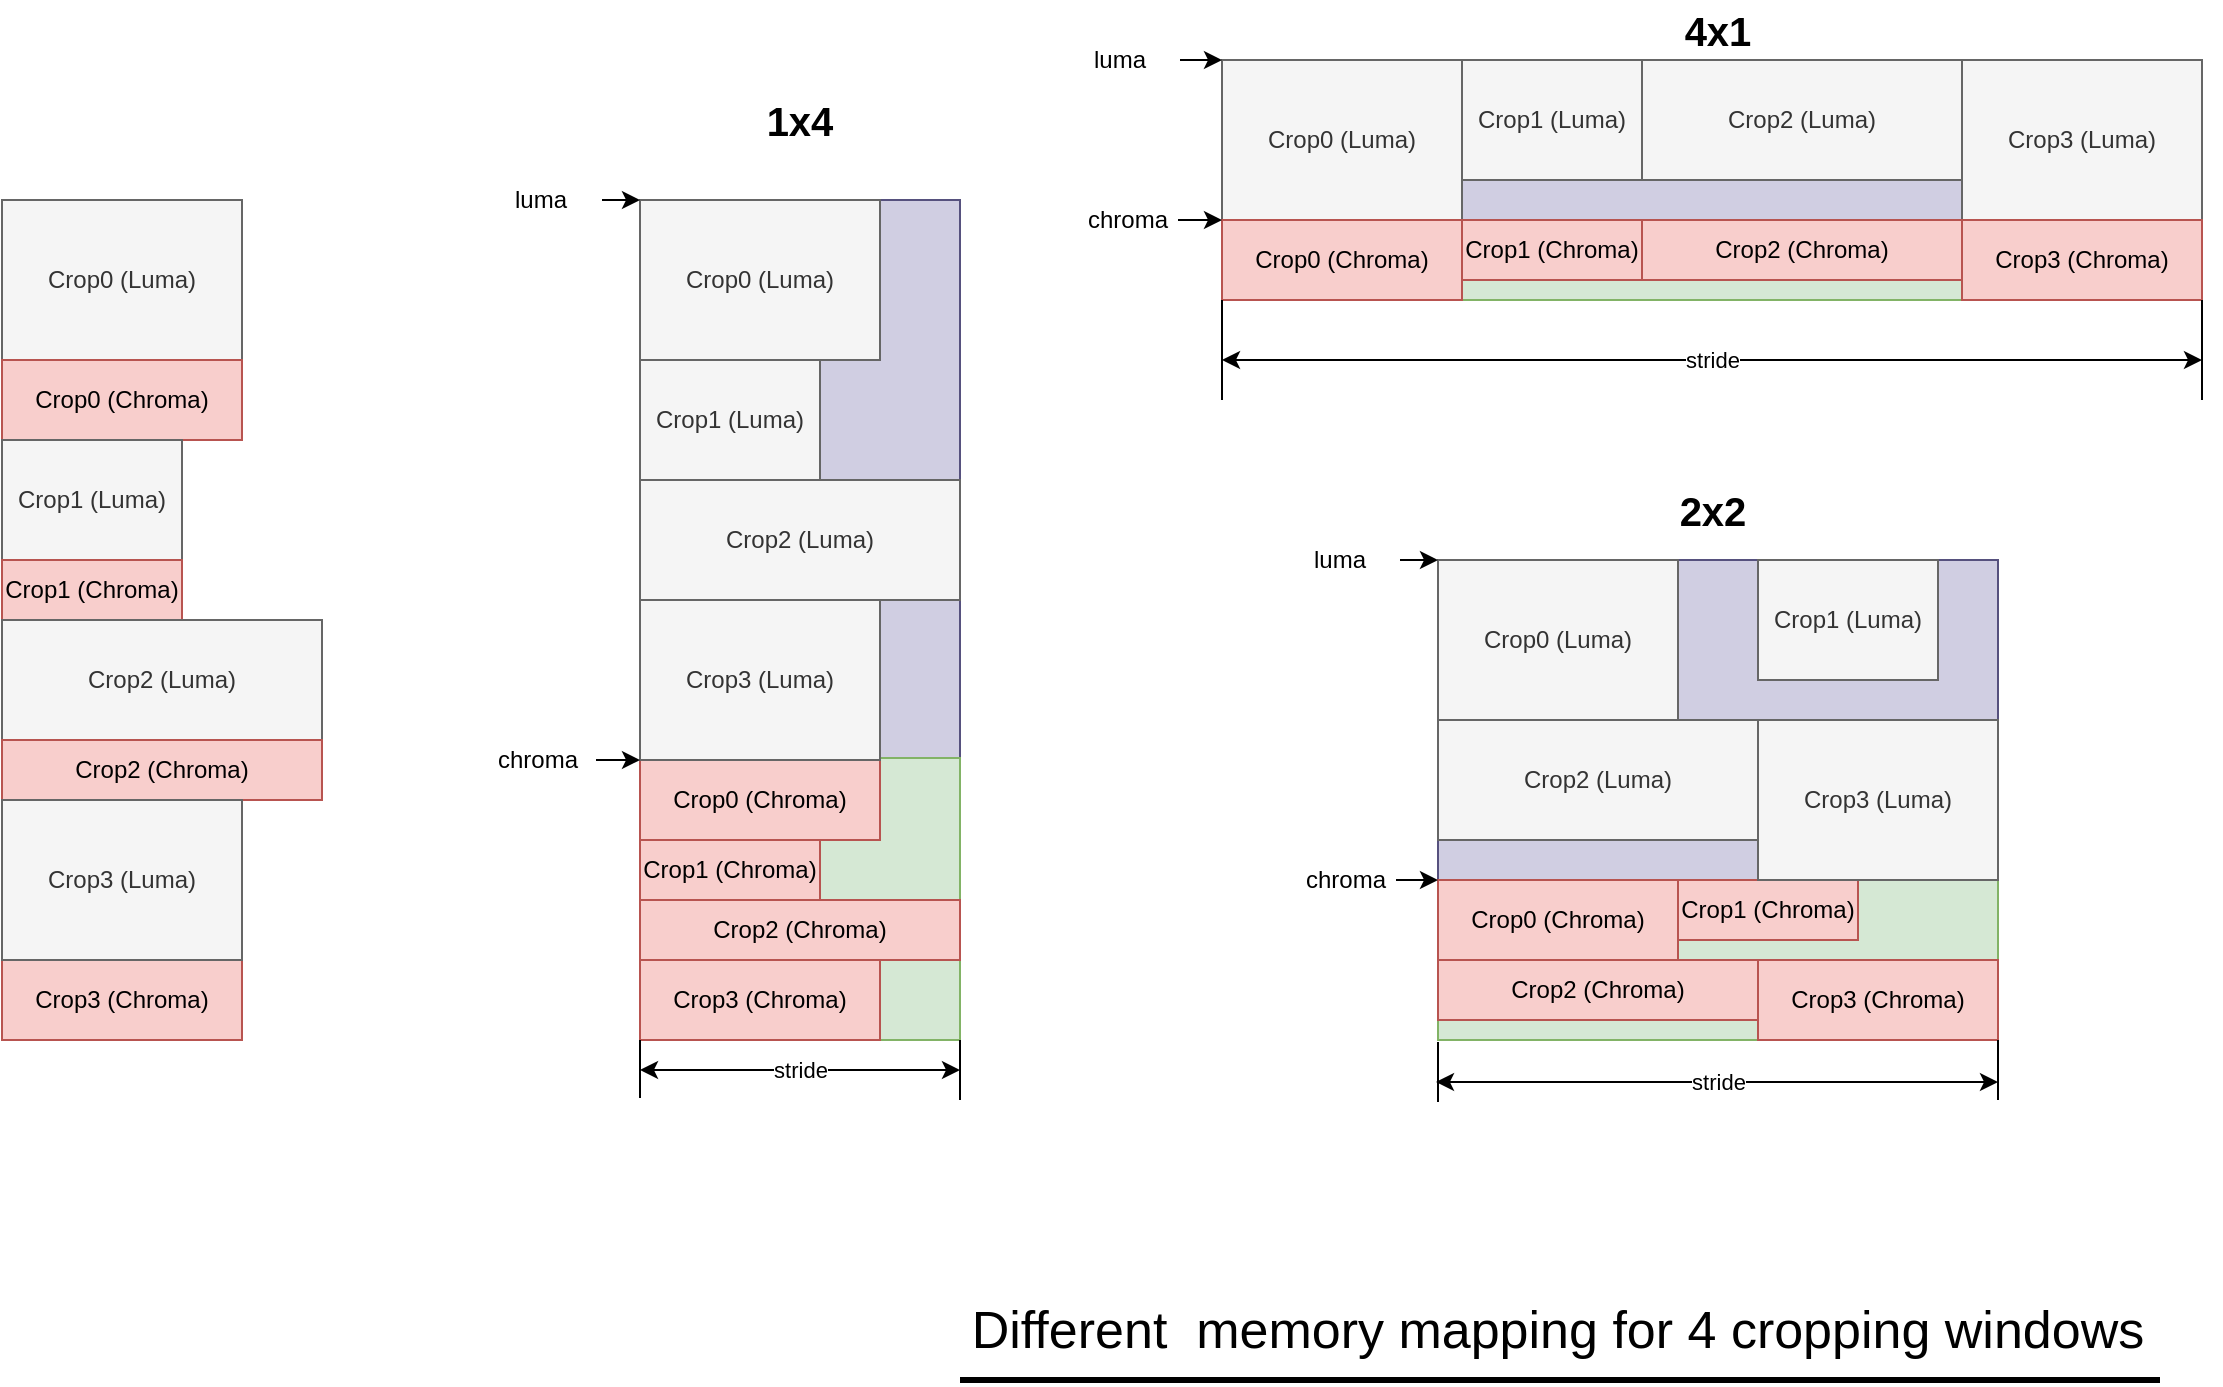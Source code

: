 <mxfile version="24.0.5" type="github">
  <diagram name="第 1 页" id="e06zxtoDePFfVoafhIhc">
    <mxGraphModel dx="1372" dy="804" grid="1" gridSize="10" guides="1" tooltips="1" connect="1" arrows="1" fold="1" page="1" pageScale="1" pageWidth="1169" pageHeight="827" math="0" shadow="0">
      <root>
        <mxCell id="0" />
        <mxCell id="1" parent="0" />
        <mxCell id="ddAnMAxzjbzA6ivAqLM2-74" value="" style="rounded=0;whiteSpace=wrap;html=1;fillColor=#d0cee2;strokeColor=#56517e;" vertex="1" parent="1">
          <mxGeometry x="360" y="140" width="160" height="280" as="geometry" />
        </mxCell>
        <mxCell id="ddAnMAxzjbzA6ivAqLM2-73" value="" style="rounded=0;whiteSpace=wrap;html=1;fillColor=#d5e8d4;strokeColor=#82b366;" vertex="1" parent="1">
          <mxGeometry x="360" y="419" width="160" height="141" as="geometry" />
        </mxCell>
        <mxCell id="ddAnMAxzjbzA6ivAqLM2-72" value="" style="rounded=0;whiteSpace=wrap;html=1;fillColor=#d5e8d4;strokeColor=#82b366;" vertex="1" parent="1">
          <mxGeometry x="651" y="149" width="490" height="41" as="geometry" />
        </mxCell>
        <mxCell id="ddAnMAxzjbzA6ivAqLM2-71" value="" style="rounded=0;whiteSpace=wrap;html=1;fillColor=#d0cee2;strokeColor=#56517e;" vertex="1" parent="1">
          <mxGeometry x="651" y="70" width="490" height="80" as="geometry" />
        </mxCell>
        <mxCell id="ddAnMAxzjbzA6ivAqLM2-20" value="" style="rounded=0;whiteSpace=wrap;html=1;fillColor=#d5e8d4;strokeColor=#82b366;" vertex="1" parent="1">
          <mxGeometry x="759" y="480" width="280" height="80" as="geometry" />
        </mxCell>
        <mxCell id="ddAnMAxzjbzA6ivAqLM2-19" value="" style="rounded=0;whiteSpace=wrap;html=1;fillColor=#d0cee2;strokeColor=#56517e;" vertex="1" parent="1">
          <mxGeometry x="759" y="320" width="280" height="160" as="geometry" />
        </mxCell>
        <mxCell id="ddAnMAxzjbzA6ivAqLM2-1" value="Crop0 (Luma)" style="rounded=0;whiteSpace=wrap;html=1;fillColor=#f5f5f5;fontColor=#333333;strokeColor=#666666;" vertex="1" parent="1">
          <mxGeometry x="41" y="140" width="120" height="80" as="geometry" />
        </mxCell>
        <mxCell id="ddAnMAxzjbzA6ivAqLM2-2" value="Crop0 (Chroma)" style="rounded=0;whiteSpace=wrap;html=1;fillColor=#f8cecc;strokeColor=#b85450;" vertex="1" parent="1">
          <mxGeometry x="41" y="220" width="120" height="40" as="geometry" />
        </mxCell>
        <mxCell id="ddAnMAxzjbzA6ivAqLM2-3" value="Crop1 (Luma)" style="rounded=0;whiteSpace=wrap;html=1;fillColor=#f5f5f5;fontColor=#333333;strokeColor=#666666;" vertex="1" parent="1">
          <mxGeometry x="41" y="260" width="90" height="60" as="geometry" />
        </mxCell>
        <mxCell id="ddAnMAxzjbzA6ivAqLM2-4" value="Crop1 (Chroma)" style="rounded=0;whiteSpace=wrap;html=1;fillColor=#f8cecc;strokeColor=#b85450;" vertex="1" parent="1">
          <mxGeometry x="41" y="320" width="90" height="30" as="geometry" />
        </mxCell>
        <mxCell id="ddAnMAxzjbzA6ivAqLM2-5" value="Crop2 (Luma)" style="rounded=0;whiteSpace=wrap;html=1;fillColor=#f5f5f5;fontColor=#333333;strokeColor=#666666;" vertex="1" parent="1">
          <mxGeometry x="41" y="350" width="160" height="60" as="geometry" />
        </mxCell>
        <mxCell id="ddAnMAxzjbzA6ivAqLM2-6" value="Crop2 (Chroma)" style="rounded=0;whiteSpace=wrap;html=1;fillColor=#f8cecc;strokeColor=#b85450;" vertex="1" parent="1">
          <mxGeometry x="41" y="410" width="160" height="30" as="geometry" />
        </mxCell>
        <mxCell id="ddAnMAxzjbzA6ivAqLM2-8" value="Crop3 (Chroma)" style="rounded=0;whiteSpace=wrap;html=1;fillColor=#f8cecc;strokeColor=#b85450;" vertex="1" parent="1">
          <mxGeometry x="41" y="520" width="120" height="40" as="geometry" />
        </mxCell>
        <mxCell id="ddAnMAxzjbzA6ivAqLM2-11" value="Crop1 (Luma)" style="rounded=0;whiteSpace=wrap;html=1;fillColor=#f5f5f5;fontColor=#333333;strokeColor=#666666;" vertex="1" parent="1">
          <mxGeometry x="919" y="320" width="90" height="60" as="geometry" />
        </mxCell>
        <mxCell id="ddAnMAxzjbzA6ivAqLM2-12" value="Crop1 (Chroma)" style="rounded=0;whiteSpace=wrap;html=1;fillColor=#f8cecc;strokeColor=#b85450;" vertex="1" parent="1">
          <mxGeometry x="879" y="480" width="90" height="30" as="geometry" />
        </mxCell>
        <mxCell id="ddAnMAxzjbzA6ivAqLM2-13" value="Crop2 (Luma)" style="rounded=0;whiteSpace=wrap;html=1;fillColor=#f5f5f5;fontColor=#333333;strokeColor=#666666;" vertex="1" parent="1">
          <mxGeometry x="759" y="400" width="160" height="60" as="geometry" />
        </mxCell>
        <mxCell id="ddAnMAxzjbzA6ivAqLM2-14" value="Crop2 (Chroma)" style="rounded=0;whiteSpace=wrap;html=1;fillColor=#f8cecc;strokeColor=#b85450;" vertex="1" parent="1">
          <mxGeometry x="759" y="520" width="160" height="30" as="geometry" />
        </mxCell>
        <mxCell id="ddAnMAxzjbzA6ivAqLM2-15" value="Crop3 (Luma)" style="rounded=0;whiteSpace=wrap;html=1;fillColor=#f5f5f5;fontColor=#333333;strokeColor=#666666;" vertex="1" parent="1">
          <mxGeometry x="919" y="400" width="120" height="80" as="geometry" />
        </mxCell>
        <mxCell id="ddAnMAxzjbzA6ivAqLM2-16" value="Crop3 (Chroma)" style="rounded=0;whiteSpace=wrap;html=1;fillColor=#f8cecc;strokeColor=#b85450;" vertex="1" parent="1">
          <mxGeometry x="919" y="520" width="120" height="40" as="geometry" />
        </mxCell>
        <mxCell id="ddAnMAxzjbzA6ivAqLM2-17" value="Crop0 (Luma)" style="rounded=0;whiteSpace=wrap;html=1;fillColor=#f5f5f5;fontColor=#333333;strokeColor=#666666;" vertex="1" parent="1">
          <mxGeometry x="759" y="320" width="120" height="80" as="geometry" />
        </mxCell>
        <mxCell id="ddAnMAxzjbzA6ivAqLM2-18" value="Crop0 (Chroma)" style="rounded=0;whiteSpace=wrap;html=1;fillColor=#f8cecc;strokeColor=#b85450;" vertex="1" parent="1">
          <mxGeometry x="759" y="480" width="120" height="40" as="geometry" />
        </mxCell>
        <mxCell id="ddAnMAxzjbzA6ivAqLM2-21" value="" style="curved=1;endArrow=classic;html=1;rounded=0;exitX=1;exitY=0.5;exitDx=0;exitDy=0;" edge="1" parent="1" source="ddAnMAxzjbzA6ivAqLM2-22">
          <mxGeometry width="50" height="50" relative="1" as="geometry">
            <mxPoint x="679" y="320" as="sourcePoint" />
            <mxPoint x="759" y="320" as="targetPoint" />
            <Array as="points" />
          </mxGeometry>
        </mxCell>
        <mxCell id="ddAnMAxzjbzA6ivAqLM2-22" value="luma" style="text;html=1;align=center;verticalAlign=middle;whiteSpace=wrap;rounded=0;" vertex="1" parent="1">
          <mxGeometry x="680" y="305" width="60" height="30" as="geometry" />
        </mxCell>
        <mxCell id="ddAnMAxzjbzA6ivAqLM2-24" value="" style="curved=1;endArrow=classic;html=1;rounded=0;exitX=1;exitY=0.5;exitDx=0;exitDy=0;entryX=0;entryY=0;entryDx=0;entryDy=0;" edge="1" parent="1" source="ddAnMAxzjbzA6ivAqLM2-25" target="ddAnMAxzjbzA6ivAqLM2-18">
          <mxGeometry width="50" height="50" relative="1" as="geometry">
            <mxPoint x="679" y="475" as="sourcePoint" />
            <mxPoint x="759" y="475" as="targetPoint" />
            <Array as="points" />
          </mxGeometry>
        </mxCell>
        <mxCell id="ddAnMAxzjbzA6ivAqLM2-25" value="chroma" style="text;html=1;align=center;verticalAlign=middle;whiteSpace=wrap;rounded=0;" vertex="1" parent="1">
          <mxGeometry x="688" y="465" width="50" height="30" as="geometry" />
        </mxCell>
        <mxCell id="ddAnMAxzjbzA6ivAqLM2-26" value="2x2" style="text;html=1;align=center;verticalAlign=middle;whiteSpace=wrap;rounded=0;fontStyle=1;fontSize=20;" vertex="1" parent="1">
          <mxGeometry x="865.5" y="280" width="61" height="30" as="geometry" />
        </mxCell>
        <mxCell id="ddAnMAxzjbzA6ivAqLM2-45" value="Crop0 (Luma)" style="rounded=0;whiteSpace=wrap;html=1;fillColor=#f5f5f5;fontColor=#333333;strokeColor=#666666;" vertex="1" parent="1">
          <mxGeometry x="651" y="70" width="120" height="80" as="geometry" />
        </mxCell>
        <mxCell id="ddAnMAxzjbzA6ivAqLM2-46" value="Crop1 (Luma)" style="rounded=0;whiteSpace=wrap;html=1;fillColor=#f5f5f5;fontColor=#333333;strokeColor=#666666;" vertex="1" parent="1">
          <mxGeometry x="771" y="70" width="90" height="60" as="geometry" />
        </mxCell>
        <mxCell id="ddAnMAxzjbzA6ivAqLM2-47" value="Crop2 (Luma)" style="rounded=0;whiteSpace=wrap;html=1;fillColor=#f5f5f5;fontColor=#333333;strokeColor=#666666;" vertex="1" parent="1">
          <mxGeometry x="861" y="70" width="160" height="60" as="geometry" />
        </mxCell>
        <mxCell id="ddAnMAxzjbzA6ivAqLM2-48" value="Crop3 (Luma)" style="rounded=0;whiteSpace=wrap;html=1;fillColor=#f5f5f5;fontColor=#333333;strokeColor=#666666;" vertex="1" parent="1">
          <mxGeometry x="1021" y="70" width="120" height="80" as="geometry" />
        </mxCell>
        <mxCell id="ddAnMAxzjbzA6ivAqLM2-49" value="Crop0 (Chroma)" style="rounded=0;whiteSpace=wrap;html=1;fillColor=#f8cecc;strokeColor=#b85450;" vertex="1" parent="1">
          <mxGeometry x="651" y="150" width="120" height="40" as="geometry" />
        </mxCell>
        <mxCell id="ddAnMAxzjbzA6ivAqLM2-50" value="Crop1 (Chroma)" style="rounded=0;whiteSpace=wrap;html=1;fillColor=#f8cecc;strokeColor=#b85450;" vertex="1" parent="1">
          <mxGeometry x="771" y="150" width="90" height="30" as="geometry" />
        </mxCell>
        <mxCell id="ddAnMAxzjbzA6ivAqLM2-51" value="Crop2 (Chroma)" style="rounded=0;whiteSpace=wrap;html=1;fillColor=#f8cecc;strokeColor=#b85450;" vertex="1" parent="1">
          <mxGeometry x="861" y="150" width="160" height="30" as="geometry" />
        </mxCell>
        <mxCell id="ddAnMAxzjbzA6ivAqLM2-52" value="Crop3 (Chroma)" style="rounded=0;whiteSpace=wrap;html=1;fillColor=#f8cecc;strokeColor=#b85450;" vertex="1" parent="1">
          <mxGeometry x="1021" y="150" width="120" height="40" as="geometry" />
        </mxCell>
        <mxCell id="ddAnMAxzjbzA6ivAqLM2-53" value="stride" style="endArrow=classic;startArrow=classic;html=1;rounded=0;" edge="1" parent="1">
          <mxGeometry width="50" height="50" relative="1" as="geometry">
            <mxPoint x="651" y="220" as="sourcePoint" />
            <mxPoint x="1141" y="220" as="targetPoint" />
          </mxGeometry>
        </mxCell>
        <mxCell id="ddAnMAxzjbzA6ivAqLM2-54" value="" style="endArrow=none;html=1;rounded=0;" edge="1" parent="1">
          <mxGeometry width="50" height="50" relative="1" as="geometry">
            <mxPoint x="651" y="240" as="sourcePoint" />
            <mxPoint x="651" y="190" as="targetPoint" />
          </mxGeometry>
        </mxCell>
        <mxCell id="ddAnMAxzjbzA6ivAqLM2-55" value="" style="endArrow=none;html=1;rounded=0;entryX=1;entryY=1;entryDx=0;entryDy=0;" edge="1" parent="1" target="ddAnMAxzjbzA6ivAqLM2-52">
          <mxGeometry width="50" height="50" relative="1" as="geometry">
            <mxPoint x="1141" y="240" as="sourcePoint" />
            <mxPoint x="661" y="200" as="targetPoint" />
          </mxGeometry>
        </mxCell>
        <mxCell id="ddAnMAxzjbzA6ivAqLM2-56" value="" style="curved=1;endArrow=classic;html=1;rounded=0;exitX=1;exitY=0.5;exitDx=0;exitDy=0;" edge="1" parent="1" source="ddAnMAxzjbzA6ivAqLM2-57">
          <mxGeometry width="50" height="50" relative="1" as="geometry">
            <mxPoint x="621" y="70" as="sourcePoint" />
            <mxPoint x="651" y="70" as="targetPoint" />
            <Array as="points" />
          </mxGeometry>
        </mxCell>
        <mxCell id="ddAnMAxzjbzA6ivAqLM2-57" value="luma" style="text;html=1;align=center;verticalAlign=middle;whiteSpace=wrap;rounded=0;" vertex="1" parent="1">
          <mxGeometry x="570" y="55" width="60" height="30" as="geometry" />
        </mxCell>
        <mxCell id="ddAnMAxzjbzA6ivAqLM2-58" value="" style="curved=1;endArrow=classic;html=1;rounded=0;entryX=0;entryY=0;entryDx=0;entryDy=0;exitX=1;exitY=0.5;exitDx=0;exitDy=0;" edge="1" parent="1" source="ddAnMAxzjbzA6ivAqLM2-59">
          <mxGeometry width="50" height="50" relative="1" as="geometry">
            <mxPoint x="610" y="150" as="sourcePoint" />
            <mxPoint x="651" y="150" as="targetPoint" />
            <Array as="points" />
          </mxGeometry>
        </mxCell>
        <mxCell id="ddAnMAxzjbzA6ivAqLM2-59" value="chroma" style="text;html=1;align=center;verticalAlign=middle;whiteSpace=wrap;rounded=0;" vertex="1" parent="1">
          <mxGeometry x="579" y="135" width="50" height="30" as="geometry" />
        </mxCell>
        <mxCell id="ddAnMAxzjbzA6ivAqLM2-60" value="4x1" style="text;html=1;align=center;verticalAlign=middle;whiteSpace=wrap;rounded=0;fontStyle=1;fontSize=20;" vertex="1" parent="1">
          <mxGeometry x="869" y="40" width="60" height="30" as="geometry" />
        </mxCell>
        <mxCell id="ddAnMAxzjbzA6ivAqLM2-61" value="Crop0 (Luma)" style="rounded=0;whiteSpace=wrap;html=1;fillColor=#f5f5f5;fontColor=#333333;strokeColor=#666666;" vertex="1" parent="1">
          <mxGeometry x="360" y="140" width="120" height="80" as="geometry" />
        </mxCell>
        <mxCell id="ddAnMAxzjbzA6ivAqLM2-62" value="Crop0 (Chroma)" style="rounded=0;whiteSpace=wrap;html=1;fillColor=#f8cecc;strokeColor=#b85450;" vertex="1" parent="1">
          <mxGeometry x="360" y="420" width="120" height="40" as="geometry" />
        </mxCell>
        <mxCell id="ddAnMAxzjbzA6ivAqLM2-63" value="Crop1 (Luma)" style="rounded=0;whiteSpace=wrap;html=1;fillColor=#f5f5f5;fontColor=#333333;strokeColor=#666666;" vertex="1" parent="1">
          <mxGeometry x="360" y="220" width="90" height="60" as="geometry" />
        </mxCell>
        <mxCell id="ddAnMAxzjbzA6ivAqLM2-64" value="Crop1 (Chroma)" style="rounded=0;whiteSpace=wrap;html=1;fillColor=#f8cecc;strokeColor=#b85450;" vertex="1" parent="1">
          <mxGeometry x="360" y="460" width="90" height="30" as="geometry" />
        </mxCell>
        <mxCell id="ddAnMAxzjbzA6ivAqLM2-65" value="Crop2 (Luma)" style="rounded=0;whiteSpace=wrap;html=1;fillColor=#f5f5f5;fontColor=#333333;strokeColor=#666666;" vertex="1" parent="1">
          <mxGeometry x="360" y="280" width="160" height="60" as="geometry" />
        </mxCell>
        <mxCell id="ddAnMAxzjbzA6ivAqLM2-66" value="Crop2 (Chroma)" style="rounded=0;whiteSpace=wrap;html=1;fillColor=#f8cecc;strokeColor=#b85450;" vertex="1" parent="1">
          <mxGeometry x="360" y="490" width="160" height="30" as="geometry" />
        </mxCell>
        <mxCell id="ddAnMAxzjbzA6ivAqLM2-67" value="Crop3 (Luma)" style="rounded=0;whiteSpace=wrap;html=1;fillColor=#f5f5f5;fontColor=#333333;strokeColor=#666666;" vertex="1" parent="1">
          <mxGeometry x="360" y="340" width="120" height="80" as="geometry" />
        </mxCell>
        <mxCell id="ddAnMAxzjbzA6ivAqLM2-68" value="Crop3 (Chroma)" style="rounded=0;whiteSpace=wrap;html=1;fillColor=#f8cecc;strokeColor=#b85450;" vertex="1" parent="1">
          <mxGeometry x="360" y="520" width="120" height="40" as="geometry" />
        </mxCell>
        <mxCell id="ddAnMAxzjbzA6ivAqLM2-69" value="Crop3 (Luma)" style="rounded=0;whiteSpace=wrap;html=1;fillColor=#f5f5f5;fontColor=#333333;strokeColor=#666666;" vertex="1" parent="1">
          <mxGeometry x="41" y="440" width="120" height="80" as="geometry" />
        </mxCell>
        <mxCell id="ddAnMAxzjbzA6ivAqLM2-75" value="" style="curved=1;endArrow=classic;html=1;rounded=0;exitX=1;exitY=0.5;exitDx=0;exitDy=0;" edge="1" parent="1" source="ddAnMAxzjbzA6ivAqLM2-76">
          <mxGeometry width="50" height="50" relative="1" as="geometry">
            <mxPoint x="280" y="140" as="sourcePoint" />
            <mxPoint x="360" y="140" as="targetPoint" />
            <Array as="points" />
          </mxGeometry>
        </mxCell>
        <mxCell id="ddAnMAxzjbzA6ivAqLM2-76" value="luma" style="text;html=1;align=center;verticalAlign=middle;whiteSpace=wrap;rounded=0;" vertex="1" parent="1">
          <mxGeometry x="280" y="125" width="61" height="30" as="geometry" />
        </mxCell>
        <mxCell id="ddAnMAxzjbzA6ivAqLM2-77" value="stride" style="endArrow=classic;startArrow=classic;html=1;rounded=0;" edge="1" parent="1">
          <mxGeometry width="50" height="50" relative="1" as="geometry">
            <mxPoint x="758" y="581" as="sourcePoint" />
            <mxPoint x="1039" y="581" as="targetPoint" />
          </mxGeometry>
        </mxCell>
        <mxCell id="ddAnMAxzjbzA6ivAqLM2-78" value="stride" style="endArrow=classic;startArrow=classic;html=1;rounded=0;" edge="1" parent="1">
          <mxGeometry width="50" height="50" relative="1" as="geometry">
            <mxPoint x="360" y="575" as="sourcePoint" />
            <mxPoint x="520" y="575" as="targetPoint" />
          </mxGeometry>
        </mxCell>
        <mxCell id="ddAnMAxzjbzA6ivAqLM2-79" value="" style="endArrow=none;html=1;rounded=0;" edge="1" parent="1">
          <mxGeometry width="50" height="50" relative="1" as="geometry">
            <mxPoint x="520" y="590" as="sourcePoint" />
            <mxPoint x="520" y="560" as="targetPoint" />
          </mxGeometry>
        </mxCell>
        <mxCell id="ddAnMAxzjbzA6ivAqLM2-80" value="" style="endArrow=none;html=1;rounded=0;" edge="1" parent="1">
          <mxGeometry width="50" height="50" relative="1" as="geometry">
            <mxPoint x="360" y="589" as="sourcePoint" />
            <mxPoint x="360" y="560" as="targetPoint" />
          </mxGeometry>
        </mxCell>
        <mxCell id="ddAnMAxzjbzA6ivAqLM2-81" value="1x4" style="text;html=1;align=center;verticalAlign=middle;whiteSpace=wrap;rounded=0;fontStyle=1;fontSize=20;" vertex="1" parent="1">
          <mxGeometry x="410" y="85" width="60" height="30" as="geometry" />
        </mxCell>
        <mxCell id="ddAnMAxzjbzA6ivAqLM2-82" value="" style="curved=1;endArrow=classic;html=1;rounded=0;exitX=1;exitY=0.5;exitDx=0;exitDy=0;" edge="1" parent="1" source="ddAnMAxzjbzA6ivAqLM2-83">
          <mxGeometry width="50" height="50" relative="1" as="geometry">
            <mxPoint x="280" y="420" as="sourcePoint" />
            <mxPoint x="360" y="420" as="targetPoint" />
            <Array as="points" />
          </mxGeometry>
        </mxCell>
        <mxCell id="ddAnMAxzjbzA6ivAqLM2-83" value="chroma" style="text;html=1;align=center;verticalAlign=middle;whiteSpace=wrap;rounded=0;" vertex="1" parent="1">
          <mxGeometry x="280" y="405" width="58" height="30" as="geometry" />
        </mxCell>
        <mxCell id="ddAnMAxzjbzA6ivAqLM2-85" value="" style="endArrow=none;html=1;rounded=0;" edge="1" parent="1">
          <mxGeometry width="50" height="50" relative="1" as="geometry">
            <mxPoint x="759" y="591" as="sourcePoint" />
            <mxPoint x="759" y="561" as="targetPoint" />
          </mxGeometry>
        </mxCell>
        <mxCell id="ddAnMAxzjbzA6ivAqLM2-86" value="" style="endArrow=none;html=1;rounded=0;" edge="1" parent="1">
          <mxGeometry width="50" height="50" relative="1" as="geometry">
            <mxPoint x="1039" y="590" as="sourcePoint" />
            <mxPoint x="1039" y="560" as="targetPoint" />
          </mxGeometry>
        </mxCell>
        <mxCell id="ddAnMAxzjbzA6ivAqLM2-87" value="Different&amp;nbsp; memory mapping for 4 cropping windows" style="text;html=1;align=center;verticalAlign=middle;whiteSpace=wrap;rounded=0;fontSize=26;fontStyle=0;labelBackgroundColor=none;" vertex="1" parent="1">
          <mxGeometry x="519" y="690" width="600" height="30" as="geometry" />
        </mxCell>
        <mxCell id="ddAnMAxzjbzA6ivAqLM2-88" value="" style="endArrow=none;html=1;rounded=0;fontSize=21;strokeWidth=3;" edge="1" parent="1">
          <mxGeometry width="50" height="50" relative="1" as="geometry">
            <mxPoint x="520" y="730" as="sourcePoint" />
            <mxPoint x="1120" y="730" as="targetPoint" />
          </mxGeometry>
        </mxCell>
      </root>
    </mxGraphModel>
  </diagram>
</mxfile>
